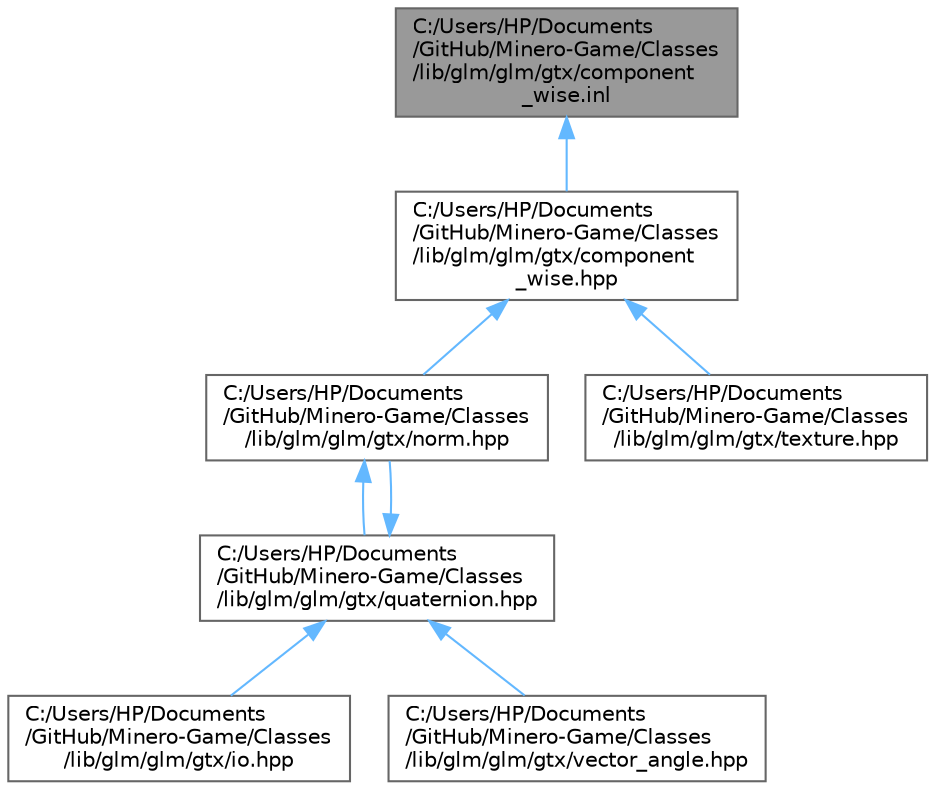 digraph "C:/Users/HP/Documents/GitHub/Minero-Game/Classes/lib/glm/glm/gtx/component_wise.inl"
{
 // LATEX_PDF_SIZE
  bgcolor="transparent";
  edge [fontname=Helvetica,fontsize=10,labelfontname=Helvetica,labelfontsize=10];
  node [fontname=Helvetica,fontsize=10,shape=box,height=0.2,width=0.4];
  Node1 [id="Node000001",label="C:/Users/HP/Documents\l/GitHub/Minero-Game/Classes\l/lib/glm/glm/gtx/component\l_wise.inl",height=0.2,width=0.4,color="gray40", fillcolor="grey60", style="filled", fontcolor="black",tooltip=" "];
  Node1 -> Node2 [id="edge1_Node000001_Node000002",dir="back",color="steelblue1",style="solid",tooltip=" "];
  Node2 [id="Node000002",label="C:/Users/HP/Documents\l/GitHub/Minero-Game/Classes\l/lib/glm/glm/gtx/component\l_wise.hpp",height=0.2,width=0.4,color="grey40", fillcolor="white", style="filled",URL="$_classes_2lib_2glm_2glm_2gtx_2component__wise_8hpp.html",tooltip=" "];
  Node2 -> Node3 [id="edge2_Node000002_Node000003",dir="back",color="steelblue1",style="solid",tooltip=" "];
  Node3 [id="Node000003",label="C:/Users/HP/Documents\l/GitHub/Minero-Game/Classes\l/lib/glm/glm/gtx/norm.hpp",height=0.2,width=0.4,color="grey40", fillcolor="white", style="filled",URL="$_classes_2lib_2glm_2glm_2gtx_2norm_8hpp.html",tooltip=" "];
  Node3 -> Node4 [id="edge3_Node000003_Node000004",dir="back",color="steelblue1",style="solid",tooltip=" "];
  Node4 [id="Node000004",label="C:/Users/HP/Documents\l/GitHub/Minero-Game/Classes\l/lib/glm/glm/gtx/quaternion.hpp",height=0.2,width=0.4,color="grey40", fillcolor="white", style="filled",URL="$_classes_2lib_2glm_2glm_2gtx_2quaternion_8hpp.html",tooltip=" "];
  Node4 -> Node5 [id="edge4_Node000004_Node000005",dir="back",color="steelblue1",style="solid",tooltip=" "];
  Node5 [id="Node000005",label="C:/Users/HP/Documents\l/GitHub/Minero-Game/Classes\l/lib/glm/glm/gtx/io.hpp",height=0.2,width=0.4,color="grey40", fillcolor="white", style="filled",URL="$_classes_2lib_2glm_2glm_2gtx_2io_8hpp.html",tooltip=" "];
  Node4 -> Node3 [id="edge5_Node000004_Node000003",dir="back",color="steelblue1",style="solid",tooltip=" "];
  Node4 -> Node6 [id="edge6_Node000004_Node000006",dir="back",color="steelblue1",style="solid",tooltip=" "];
  Node6 [id="Node000006",label="C:/Users/HP/Documents\l/GitHub/Minero-Game/Classes\l/lib/glm/glm/gtx/vector_angle.hpp",height=0.2,width=0.4,color="grey40", fillcolor="white", style="filled",URL="$_classes_2lib_2glm_2glm_2gtx_2vector__angle_8hpp.html",tooltip=" "];
  Node2 -> Node7 [id="edge7_Node000002_Node000007",dir="back",color="steelblue1",style="solid",tooltip=" "];
  Node7 [id="Node000007",label="C:/Users/HP/Documents\l/GitHub/Minero-Game/Classes\l/lib/glm/glm/gtx/texture.hpp",height=0.2,width=0.4,color="grey40", fillcolor="white", style="filled",URL="$_classes_2lib_2glm_2glm_2gtx_2texture_8hpp.html",tooltip=" "];
}
